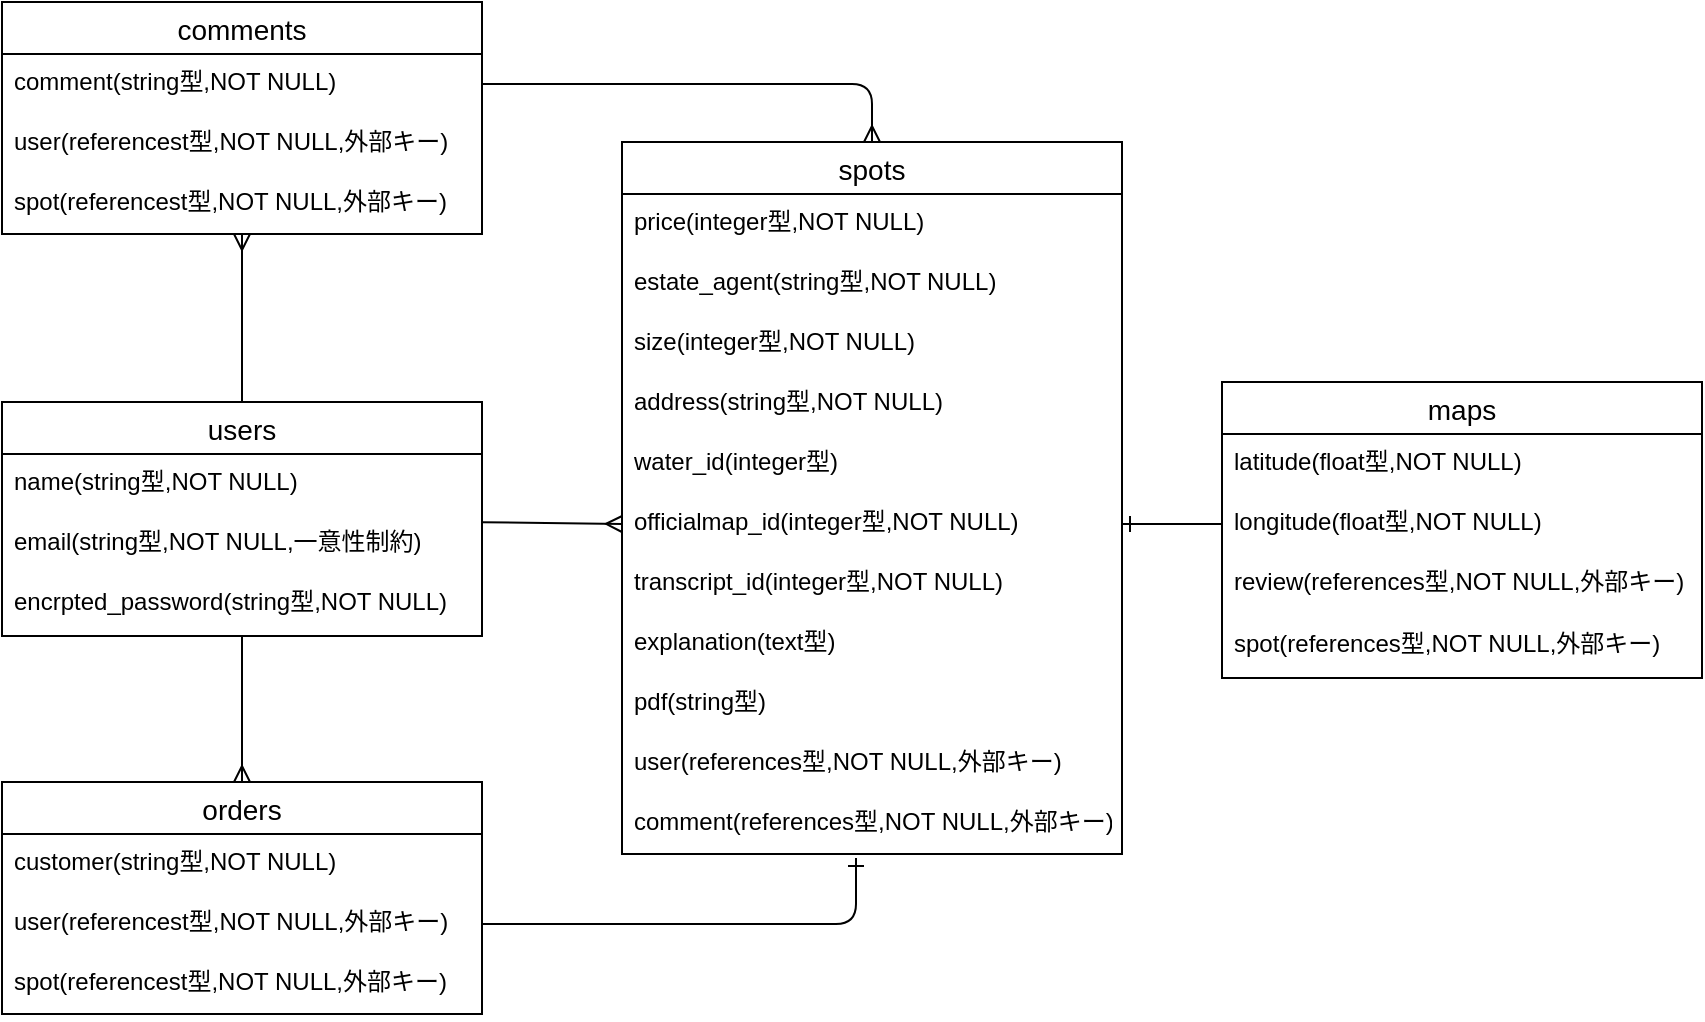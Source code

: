 <mxfile>
    <diagram id="lFVSIsRGRLlWYtNf9Lz_" name="ページ1">
        <mxGraphModel dx="822" dy="1419" grid="1" gridSize="10" guides="1" tooltips="1" connect="1" arrows="1" fold="1" page="1" pageScale="1" pageWidth="827" pageHeight="1169" background="#ffffff" math="0" shadow="0">
            <root>
                <mxCell id="0"/>
                <mxCell id="1" parent="0"/>
                <mxCell id="2" value="users" style="swimlane;fontStyle=0;childLayout=stackLayout;horizontal=1;startSize=26;horizontalStack=0;resizeParent=1;resizeParentMax=0;resizeLast=0;collapsible=1;marginBottom=0;align=center;fontSize=14;" parent="1" vertex="1">
                    <mxGeometry x="10" y="300" width="240" height="117" as="geometry"/>
                </mxCell>
                <mxCell id="3" value="name(string型,NOT NULL)" style="text;strokeColor=none;fillColor=none;spacingLeft=4;spacingRight=4;overflow=hidden;rotatable=0;points=[[0,0.5],[1,0.5]];portConstraint=eastwest;fontSize=12;" parent="2" vertex="1">
                    <mxGeometry y="26" width="240" height="30" as="geometry"/>
                </mxCell>
                <mxCell id="10" value="email(string型,NOT NULL,一意性制約)" style="text;strokeColor=none;fillColor=none;spacingLeft=4;spacingRight=4;overflow=hidden;rotatable=0;points=[[0,0.5],[1,0.5]];portConstraint=eastwest;fontSize=12;" parent="2" vertex="1">
                    <mxGeometry y="56" width="240" height="30" as="geometry"/>
                </mxCell>
                <mxCell id="11" value="encrpted_password(string型,NOT NULL)" style="text;strokeColor=none;fillColor=none;spacingLeft=4;spacingRight=4;overflow=hidden;rotatable=0;points=[[0,0.5],[1,0.5]];portConstraint=eastwest;fontSize=12;" parent="2" vertex="1">
                    <mxGeometry y="86" width="240" height="31" as="geometry"/>
                </mxCell>
                <mxCell id="6" value="spots" style="swimlane;fontStyle=0;childLayout=stackLayout;horizontal=1;startSize=26;horizontalStack=0;resizeParent=1;resizeParentMax=0;resizeLast=0;collapsible=1;marginBottom=0;align=center;fontSize=14;" parent="1" vertex="1">
                    <mxGeometry x="320" y="170" width="250" height="356" as="geometry"/>
                </mxCell>
                <mxCell id="7" value="price(integer型,NOT NULL)" style="text;strokeColor=none;fillColor=none;spacingLeft=4;spacingRight=4;overflow=hidden;rotatable=0;points=[[0,0.5],[1,0.5]];portConstraint=eastwest;fontSize=12;" parent="6" vertex="1">
                    <mxGeometry y="26" width="250" height="30" as="geometry"/>
                </mxCell>
                <mxCell id="8" value="estate_agent(string型,NOT NULL)" style="text;strokeColor=none;fillColor=none;spacingLeft=4;spacingRight=4;overflow=hidden;rotatable=0;points=[[0,0.5],[1,0.5]];portConstraint=eastwest;fontSize=12;" parent="6" vertex="1">
                    <mxGeometry y="56" width="250" height="30" as="geometry"/>
                </mxCell>
                <mxCell id="13" value="size(integer型,NOT NULL)" style="text;strokeColor=none;fillColor=none;spacingLeft=4;spacingRight=4;overflow=hidden;rotatable=0;points=[[0,0.5],[1,0.5]];portConstraint=eastwest;fontSize=12;fontStyle=0" parent="6" vertex="1">
                    <mxGeometry y="86" width="250" height="30" as="geometry"/>
                </mxCell>
                <mxCell id="22" value="address(string型,NOT NULL)" style="text;strokeColor=none;fillColor=none;spacingLeft=4;spacingRight=4;overflow=hidden;rotatable=0;points=[[0,0.5],[1,0.5]];portConstraint=eastwest;fontSize=12;fontStyle=0" parent="6" vertex="1">
                    <mxGeometry y="116" width="250" height="30" as="geometry"/>
                </mxCell>
                <mxCell id="23" value="water_id(integer型)" style="text;strokeColor=none;fillColor=none;spacingLeft=4;spacingRight=4;overflow=hidden;rotatable=0;points=[[0,0.5],[1,0.5]];portConstraint=eastwest;fontSize=12;fontStyle=0" parent="6" vertex="1">
                    <mxGeometry y="146" width="250" height="30" as="geometry"/>
                </mxCell>
                <mxCell id="15" value="officialmap_id(integer型,NOT NULL)" style="text;strokeColor=none;fillColor=none;spacingLeft=4;spacingRight=4;overflow=hidden;rotatable=0;points=[[0,0.5],[1,0.5]];portConstraint=eastwest;fontSize=12;" parent="6" vertex="1">
                    <mxGeometry y="176" width="250" height="30" as="geometry"/>
                </mxCell>
                <mxCell id="16" value="transcript_id(integer型,NOT NULL)" style="text;strokeColor=none;fillColor=none;spacingLeft=4;spacingRight=4;overflow=hidden;rotatable=0;points=[[0,0.5],[1,0.5]];portConstraint=eastwest;fontSize=12;" parent="6" vertex="1">
                    <mxGeometry y="206" width="250" height="30" as="geometry"/>
                </mxCell>
                <mxCell id="14" value="explanation(text型)" style="text;strokeColor=none;fillColor=none;spacingLeft=4;spacingRight=4;overflow=hidden;rotatable=0;points=[[0,0.5],[1,0.5]];portConstraint=eastwest;fontSize=12;" parent="6" vertex="1">
                    <mxGeometry y="236" width="250" height="30" as="geometry"/>
                </mxCell>
                <mxCell id="18" value="pdf(string型)" style="text;strokeColor=none;fillColor=none;spacingLeft=4;spacingRight=4;overflow=hidden;rotatable=0;points=[[0,0.5],[1,0.5]];portConstraint=eastwest;fontSize=12;" parent="6" vertex="1">
                    <mxGeometry y="266" width="250" height="30" as="geometry"/>
                </mxCell>
                <mxCell id="17" value="user(references型,NOT NULL,外部キー)" style="text;strokeColor=none;fillColor=none;spacingLeft=4;spacingRight=4;overflow=hidden;rotatable=0;points=[[0,0.5],[1,0.5]];portConstraint=eastwest;fontSize=12;" parent="6" vertex="1">
                    <mxGeometry y="296" width="250" height="30" as="geometry"/>
                </mxCell>
                <mxCell id="25" value="comment(references型,NOT NULL,外部キー)" style="text;strokeColor=none;fillColor=none;spacingLeft=4;spacingRight=4;overflow=hidden;rotatable=0;points=[[0,0.5],[1,0.5]];portConstraint=eastwest;fontSize=12;" parent="6" vertex="1">
                    <mxGeometry y="326" width="250" height="30" as="geometry"/>
                </mxCell>
                <mxCell id="26" value="maps" style="swimlane;fontStyle=0;childLayout=stackLayout;horizontal=1;startSize=26;horizontalStack=0;resizeParent=1;resizeParentMax=0;resizeLast=0;collapsible=1;marginBottom=0;align=center;fontSize=14;" parent="1" vertex="1">
                    <mxGeometry x="620" y="290" width="240" height="148" as="geometry"/>
                </mxCell>
                <mxCell id="27" value="latitude(float型,NOT NULL)" style="text;strokeColor=none;fillColor=none;spacingLeft=4;spacingRight=4;overflow=hidden;rotatable=0;points=[[0,0.5],[1,0.5]];portConstraint=eastwest;fontSize=12;" parent="26" vertex="1">
                    <mxGeometry y="26" width="240" height="30" as="geometry"/>
                </mxCell>
                <mxCell id="28" value="longitude(float型,NOT NULL)" style="text;strokeColor=none;fillColor=none;spacingLeft=4;spacingRight=4;overflow=hidden;rotatable=0;points=[[0,0.5],[1,0.5]];portConstraint=eastwest;fontSize=12;" parent="26" vertex="1">
                    <mxGeometry y="56" width="240" height="30" as="geometry"/>
                </mxCell>
                <mxCell id="29" value="review(references型,NOT NULL,外部キー)" style="text;strokeColor=none;fillColor=none;spacingLeft=4;spacingRight=4;overflow=hidden;rotatable=0;points=[[0,0.5],[1,0.5]];portConstraint=eastwest;fontSize=12;" parent="26" vertex="1">
                    <mxGeometry y="86" width="240" height="31" as="geometry"/>
                </mxCell>
                <mxCell id="34" value="spot(references型,NOT NULL,外部キー)" style="text;strokeColor=none;fillColor=none;spacingLeft=4;spacingRight=4;overflow=hidden;rotatable=0;points=[[0,0.5],[1,0.5]];portConstraint=eastwest;fontSize=12;" vertex="1" parent="26">
                    <mxGeometry y="117" width="240" height="31" as="geometry"/>
                </mxCell>
                <mxCell id="30" value="orders" style="swimlane;fontStyle=0;childLayout=stackLayout;horizontal=1;startSize=26;horizontalStack=0;resizeParent=1;resizeParentMax=0;resizeLast=0;collapsible=1;marginBottom=0;align=center;fontSize=14;" vertex="1" parent="1">
                    <mxGeometry x="10" y="490" width="240" height="116" as="geometry"/>
                </mxCell>
                <mxCell id="31" value="customer(string型,NOT NULL)" style="text;strokeColor=none;fillColor=none;spacingLeft=4;spacingRight=4;overflow=hidden;rotatable=0;points=[[0,0.5],[1,0.5]];portConstraint=eastwest;fontSize=12;" vertex="1" parent="30">
                    <mxGeometry y="26" width="240" height="30" as="geometry"/>
                </mxCell>
                <mxCell id="32" value="user(referencest型,NOT NULL,外部キー)" style="text;strokeColor=none;fillColor=none;spacingLeft=4;spacingRight=4;overflow=hidden;rotatable=0;points=[[0,0.5],[1,0.5]];portConstraint=eastwest;fontSize=12;" vertex="1" parent="30">
                    <mxGeometry y="56" width="240" height="30" as="geometry"/>
                </mxCell>
                <mxCell id="35" value="spot(referencest型,NOT NULL,外部キー)" style="text;strokeColor=none;fillColor=none;spacingLeft=4;spacingRight=4;overflow=hidden;rotatable=0;points=[[0,0.5],[1,0.5]];portConstraint=eastwest;fontSize=12;" vertex="1" parent="30">
                    <mxGeometry y="86" width="240" height="30" as="geometry"/>
                </mxCell>
                <mxCell id="36" value="comments" style="swimlane;fontStyle=0;childLayout=stackLayout;horizontal=1;startSize=26;horizontalStack=0;resizeParent=1;resizeParentMax=0;resizeLast=0;collapsible=1;marginBottom=0;align=center;fontSize=14;" vertex="1" parent="1">
                    <mxGeometry x="10" y="100" width="240" height="116" as="geometry"/>
                </mxCell>
                <mxCell id="37" value="comment(string型,NOT NULL)" style="text;strokeColor=none;fillColor=none;spacingLeft=4;spacingRight=4;overflow=hidden;rotatable=0;points=[[0,0.5],[1,0.5]];portConstraint=eastwest;fontSize=12;" vertex="1" parent="36">
                    <mxGeometry y="26" width="240" height="30" as="geometry"/>
                </mxCell>
                <mxCell id="38" value="user(referencest型,NOT NULL,外部キー)" style="text;strokeColor=none;fillColor=none;spacingLeft=4;spacingRight=4;overflow=hidden;rotatable=0;points=[[0,0.5],[1,0.5]];portConstraint=eastwest;fontSize=12;" vertex="1" parent="36">
                    <mxGeometry y="56" width="240" height="30" as="geometry"/>
                </mxCell>
                <mxCell id="39" value="spot(referencest型,NOT NULL,外部キー)" style="text;strokeColor=none;fillColor=none;spacingLeft=4;spacingRight=4;overflow=hidden;rotatable=0;points=[[0,0.5],[1,0.5]];portConstraint=eastwest;fontSize=12;" vertex="1" parent="36">
                    <mxGeometry y="86" width="240" height="30" as="geometry"/>
                </mxCell>
                <mxCell id="41" value="" style="fontSize=12;html=1;endArrow=ERmany;entryX=0;entryY=0.5;entryDx=0;entryDy=0;" edge="1" parent="1" source="2" target="15">
                    <mxGeometry width="100" height="100" relative="1" as="geometry">
                        <mxPoint x="350" y="350" as="sourcePoint"/>
                        <mxPoint x="320" y="360" as="targetPoint"/>
                    </mxGeometry>
                </mxCell>
                <mxCell id="42" value="" style="fontSize=12;html=1;endArrow=ERmany;exitX=0.5;exitY=0;exitDx=0;exitDy=0;" edge="1" parent="1" source="2" target="39">
                    <mxGeometry width="100" height="100" relative="1" as="geometry">
                        <mxPoint x="379" y="120.329" as="sourcePoint"/>
                        <mxPoint x="480" y="140" as="targetPoint"/>
                    </mxGeometry>
                </mxCell>
                <mxCell id="43" value="" style="fontSize=12;html=1;endArrow=ERmany;exitX=1;exitY=0.5;exitDx=0;exitDy=0;entryX=0.5;entryY=0;entryDx=0;entryDy=0;" edge="1" parent="1" source="37" target="6">
                    <mxGeometry width="100" height="100" relative="1" as="geometry">
                        <mxPoint x="260" y="157.829" as="sourcePoint"/>
                        <mxPoint x="330" y="157.495" as="targetPoint"/>
                        <Array as="points">
                            <mxPoint x="393" y="141"/>
                            <mxPoint x="445" y="141"/>
                        </Array>
                    </mxGeometry>
                </mxCell>
                <mxCell id="44" value="" style="fontSize=12;html=1;endArrow=ERmany;edgeStyle=orthogonalEdgeStyle;entryX=0.5;entryY=0;entryDx=0;entryDy=0;" edge="1" parent="1" source="2" target="30">
                    <mxGeometry width="100" height="100" relative="1" as="geometry">
                        <mxPoint x="280" y="387.929" as="sourcePoint"/>
                        <mxPoint x="350" y="387.595" as="targetPoint"/>
                        <Array as="points">
                            <mxPoint x="130" y="470"/>
                            <mxPoint x="130" y="470"/>
                        </Array>
                    </mxGeometry>
                </mxCell>
                <mxCell id="48" value="" style="fontSize=12;html=1;endArrow=ERone;endFill=0;exitX=0;exitY=0.5;exitDx=0;exitDy=0;entryX=1;entryY=0.5;entryDx=0;entryDy=0;" edge="1" parent="1" source="28" target="15">
                    <mxGeometry width="100" height="100" relative="1" as="geometry">
                        <mxPoint x="580" y="361" as="sourcePoint"/>
                        <mxPoint x="610" y="380" as="targetPoint"/>
                    </mxGeometry>
                </mxCell>
                <mxCell id="49" value="" style="edgeStyle=orthogonalEdgeStyle;fontSize=12;html=1;endArrow=ERone;exitX=1;exitY=0.5;exitDx=0;exitDy=0;entryX=0.468;entryY=1.067;entryDx=0;entryDy=0;entryPerimeter=0;endFill=0;" edge="1" parent="1" source="32" target="25">
                    <mxGeometry width="100" height="100" relative="1" as="geometry">
                        <mxPoint x="480" y="810" as="sourcePoint"/>
                        <mxPoint x="320" y="328" as="targetPoint"/>
                        <Array as="points">
                            <mxPoint x="437" y="561"/>
                        </Array>
                    </mxGeometry>
                </mxCell>
            </root>
        </mxGraphModel>
    </diagram>
</mxfile>